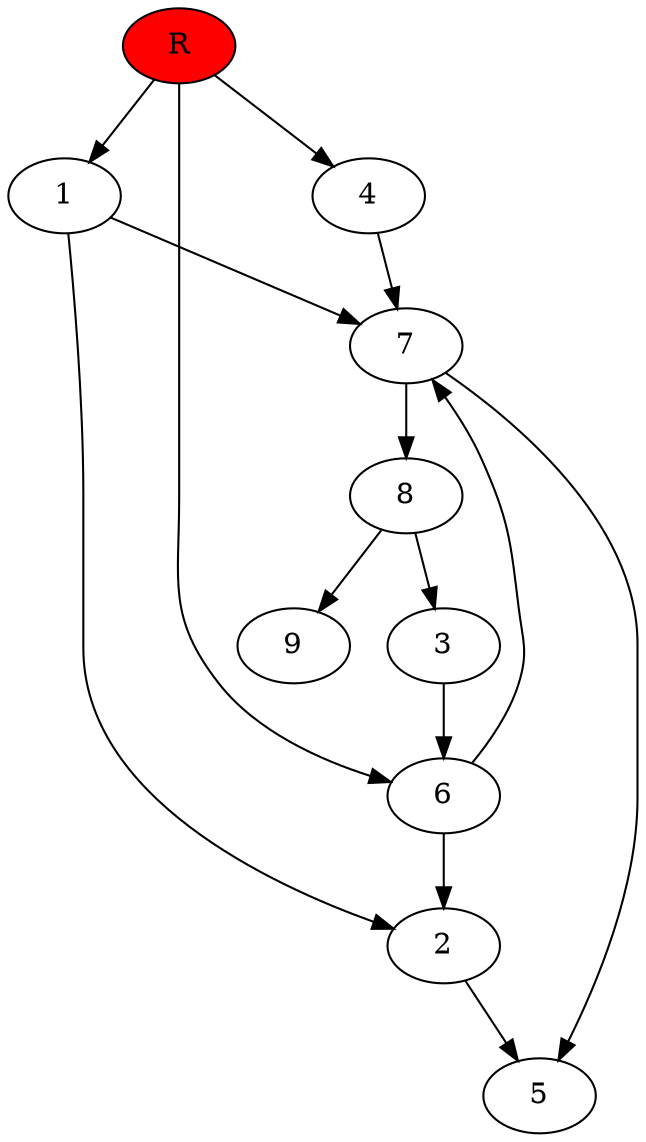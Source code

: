 digraph prb78575 {
	1
	2
	3
	4
	5
	6
	7
	8
	R [fillcolor="#ff0000" style=filled]
	1 -> 2
	1 -> 7
	2 -> 5
	3 -> 6
	4 -> 7
	6 -> 2
	6 -> 7
	7 -> 5
	7 -> 8
	8 -> 3
	8 -> 9
	R -> 1
	R -> 4
	R -> 6
}
